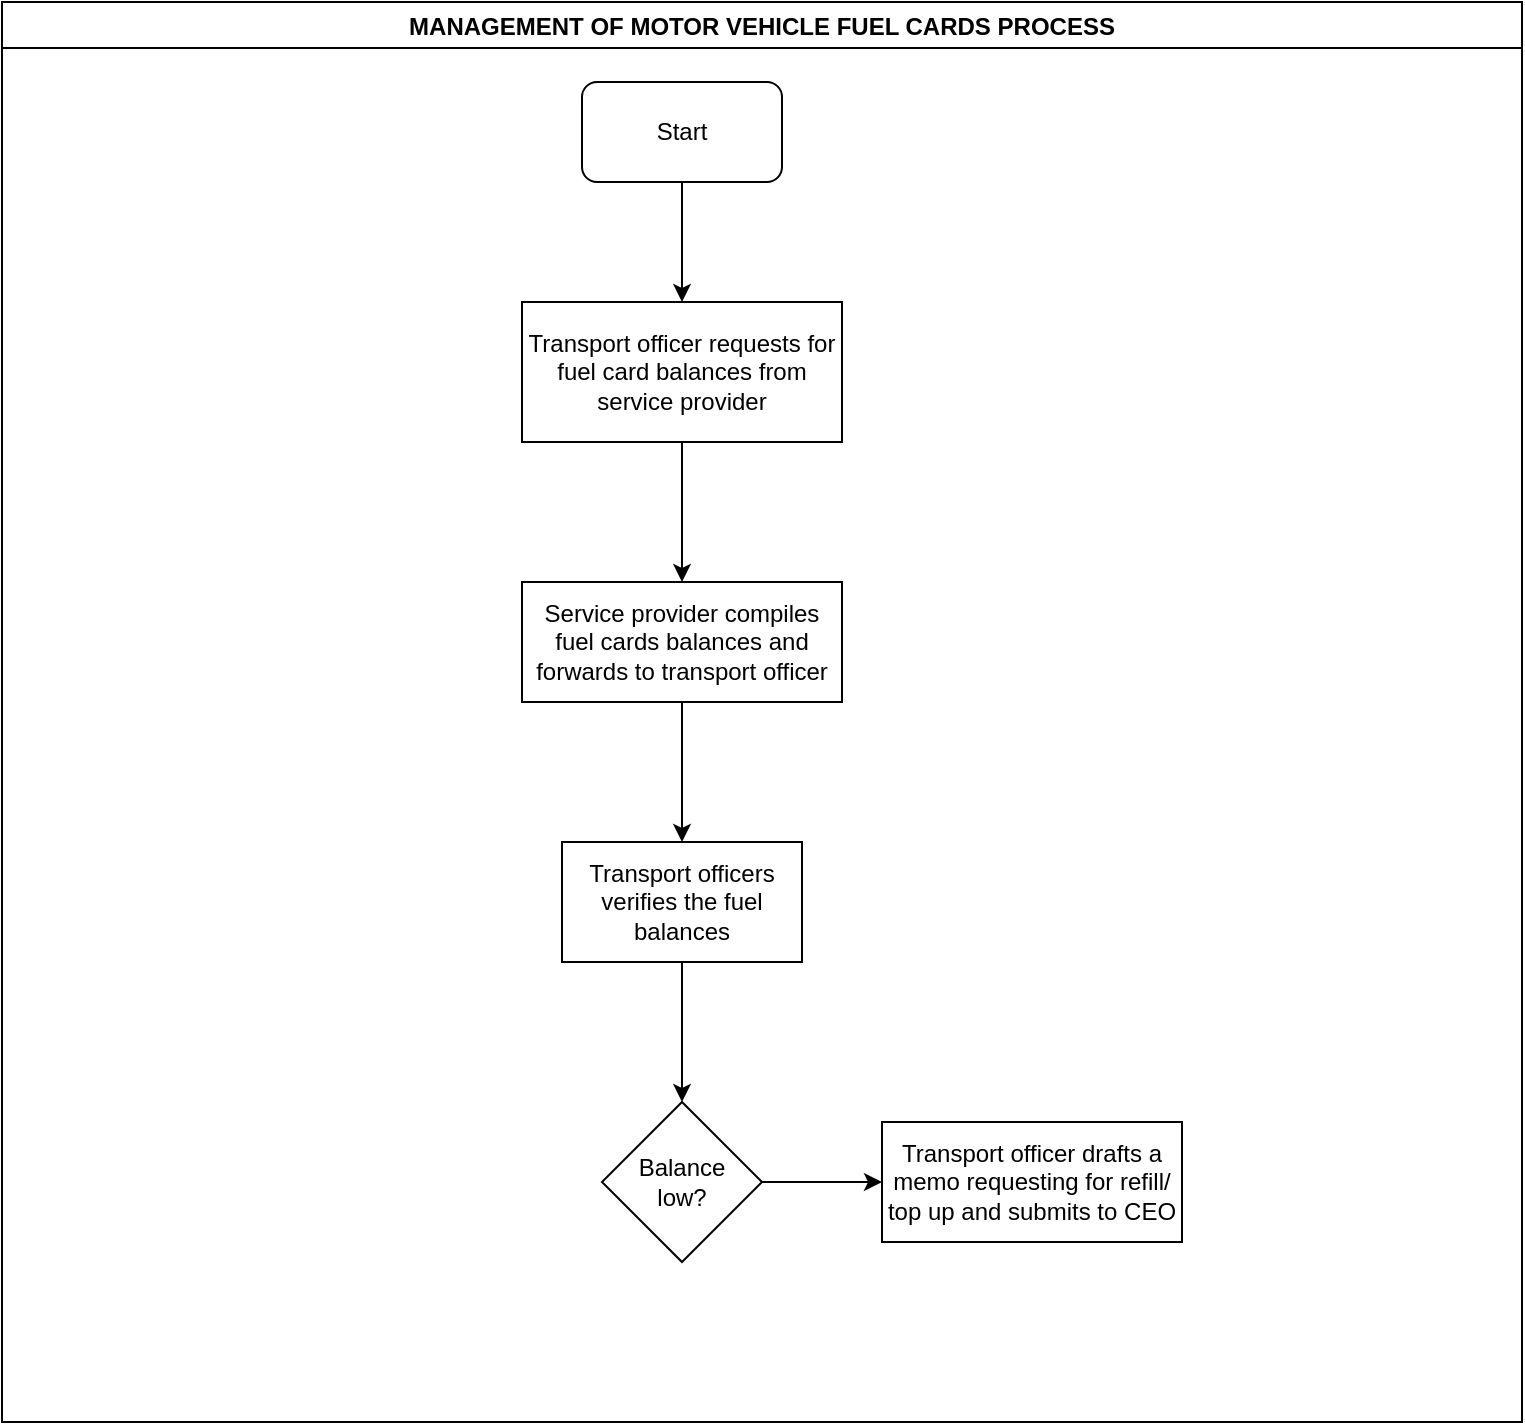<mxfile version="14.1.8" type="github">
  <diagram id="mqCRt8jWshRflJlXmG6v" name="Page-1">
    <mxGraphModel dx="1038" dy="547" grid="1" gridSize="10" guides="1" tooltips="1" connect="1" arrows="1" fold="1" page="1" pageScale="1" pageWidth="1169" pageHeight="827" math="0" shadow="0">
      <root>
        <mxCell id="0" />
        <mxCell id="1" parent="0" />
        <mxCell id="U_bItnstda_1CP7JH8OQ-1" value="MANAGEMENT OF MOTOR VEHICLE FUEL CARDS PROCESS" style="swimlane;" vertex="1" parent="1">
          <mxGeometry x="10" y="10" width="760" height="710" as="geometry" />
        </mxCell>
        <mxCell id="U_bItnstda_1CP7JH8OQ-2" value="Start" style="rounded=1;whiteSpace=wrap;html=1;" vertex="1" parent="U_bItnstda_1CP7JH8OQ-1">
          <mxGeometry x="290" y="40" width="100" height="50" as="geometry" />
        </mxCell>
        <mxCell id="U_bItnstda_1CP7JH8OQ-5" value="Transport officer requests for fuel card balances from service provider" style="rounded=0;whiteSpace=wrap;html=1;" vertex="1" parent="U_bItnstda_1CP7JH8OQ-1">
          <mxGeometry x="260" y="150" width="160" height="70" as="geometry" />
        </mxCell>
        <mxCell id="U_bItnstda_1CP7JH8OQ-4" value="" style="edgeStyle=orthogonalEdgeStyle;rounded=0;orthogonalLoop=1;jettySize=auto;html=1;" edge="1" parent="U_bItnstda_1CP7JH8OQ-1" source="U_bItnstda_1CP7JH8OQ-2" target="U_bItnstda_1CP7JH8OQ-5">
          <mxGeometry relative="1" as="geometry">
            <mxPoint x="340" y="165" as="targetPoint" />
          </mxGeometry>
        </mxCell>
        <mxCell id="U_bItnstda_1CP7JH8OQ-6" value="Service provider compiles fuel cards balances and forwards to transport officer" style="whiteSpace=wrap;html=1;rounded=0;" vertex="1" parent="U_bItnstda_1CP7JH8OQ-1">
          <mxGeometry x="260" y="290" width="160" height="60" as="geometry" />
        </mxCell>
        <mxCell id="U_bItnstda_1CP7JH8OQ-7" value="" style="edgeStyle=orthogonalEdgeStyle;rounded=0;orthogonalLoop=1;jettySize=auto;html=1;" edge="1" parent="U_bItnstda_1CP7JH8OQ-1" source="U_bItnstda_1CP7JH8OQ-5" target="U_bItnstda_1CP7JH8OQ-6">
          <mxGeometry relative="1" as="geometry" />
        </mxCell>
        <mxCell id="U_bItnstda_1CP7JH8OQ-8" value="Transport officers verifies the fuel balances" style="whiteSpace=wrap;html=1;rounded=0;" vertex="1" parent="U_bItnstda_1CP7JH8OQ-1">
          <mxGeometry x="280" y="420" width="120" height="60" as="geometry" />
        </mxCell>
        <mxCell id="U_bItnstda_1CP7JH8OQ-9" value="" style="edgeStyle=orthogonalEdgeStyle;rounded=0;orthogonalLoop=1;jettySize=auto;html=1;" edge="1" parent="U_bItnstda_1CP7JH8OQ-1" source="U_bItnstda_1CP7JH8OQ-6" target="U_bItnstda_1CP7JH8OQ-8">
          <mxGeometry relative="1" as="geometry" />
        </mxCell>
        <mxCell id="U_bItnstda_1CP7JH8OQ-13" value="" style="edgeStyle=orthogonalEdgeStyle;rounded=0;orthogonalLoop=1;jettySize=auto;html=1;" edge="1" parent="1" source="U_bItnstda_1CP7JH8OQ-10" target="U_bItnstda_1CP7JH8OQ-12">
          <mxGeometry relative="1" as="geometry" />
        </mxCell>
        <mxCell id="U_bItnstda_1CP7JH8OQ-10" value="&lt;div&gt;Balance&lt;/div&gt;&lt;div&gt;low?&lt;br&gt;&lt;/div&gt;" style="rhombus;whiteSpace=wrap;html=1;rounded=0;" vertex="1" parent="1">
          <mxGeometry x="310" y="560" width="80" height="80" as="geometry" />
        </mxCell>
        <mxCell id="U_bItnstda_1CP7JH8OQ-11" value="" style="edgeStyle=orthogonalEdgeStyle;rounded=0;orthogonalLoop=1;jettySize=auto;html=1;" edge="1" parent="1" source="U_bItnstda_1CP7JH8OQ-8" target="U_bItnstda_1CP7JH8OQ-10">
          <mxGeometry relative="1" as="geometry" />
        </mxCell>
        <mxCell id="U_bItnstda_1CP7JH8OQ-12" value="Transport officer drafts a memo requesting for refill/ top up and submits to CEO" style="whiteSpace=wrap;html=1;rounded=0;" vertex="1" parent="1">
          <mxGeometry x="450" y="570" width="150" height="60" as="geometry" />
        </mxCell>
      </root>
    </mxGraphModel>
  </diagram>
</mxfile>
